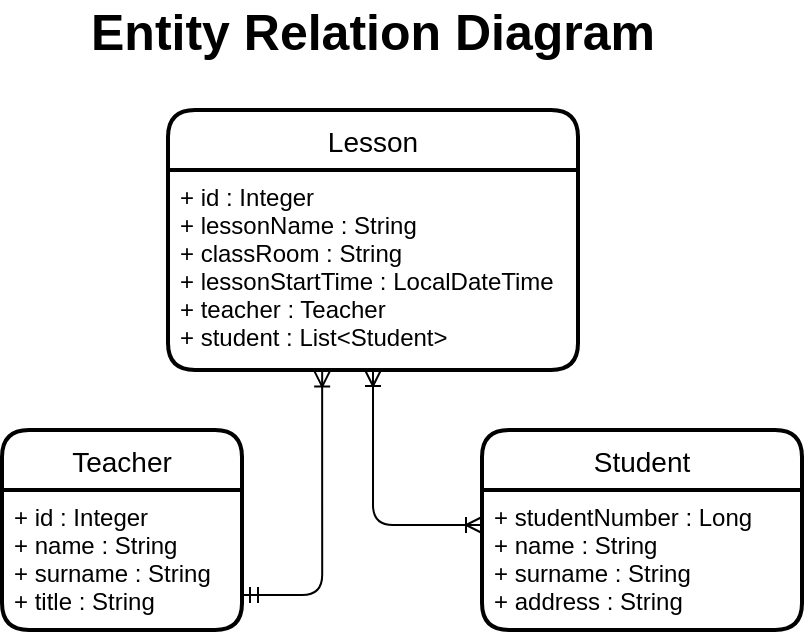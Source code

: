 <mxfile version="14.6.13" type="device"><diagram id="s0d-jZhvq6ILbMZleXcT" name="Page-1"><mxGraphModel dx="865" dy="525" grid="1" gridSize="10" guides="1" tooltips="1" connect="1" arrows="1" fold="1" page="1" pageScale="1" pageWidth="850" pageHeight="1100" math="0" shadow="0"><root><mxCell id="0"/><mxCell id="1" parent="0"/><mxCell id="u4Wj8USGoZv7VwOan1w8-32" value="Teacher" style="swimlane;childLayout=stackLayout;horizontal=1;startSize=30;horizontalStack=0;rounded=1;fontSize=14;fontStyle=0;strokeWidth=2;resizeParent=0;resizeLast=1;shadow=0;dashed=0;align=center;" parent="1" vertex="1"><mxGeometry x="240" y="220" width="120" height="100" as="geometry"/></mxCell><mxCell id="u4Wj8USGoZv7VwOan1w8-33" value="+ id : Integer&#10;+ name : String&#10;+ surname : String&#10;+ title : String" style="align=left;strokeColor=none;fillColor=none;spacingLeft=4;fontSize=12;verticalAlign=top;resizable=0;rotatable=0;part=1;" parent="u4Wj8USGoZv7VwOan1w8-32" vertex="1"><mxGeometry y="30" width="120" height="70" as="geometry"/></mxCell><mxCell id="u4Wj8USGoZv7VwOan1w8-47" value="Lesson" style="swimlane;childLayout=stackLayout;horizontal=1;startSize=30;horizontalStack=0;rounded=1;fontSize=14;fontStyle=0;strokeWidth=2;resizeParent=0;resizeLast=1;shadow=0;dashed=0;align=center;" parent="1" vertex="1"><mxGeometry x="323" y="60" width="205" height="130" as="geometry"/></mxCell><mxCell id="u4Wj8USGoZv7VwOan1w8-48" value="+ id : Integer&#10;+ lessonName : String&#10;+ classRoom : String&#10;+ lessonStartTime : LocalDateTime&#10;+ teacher : Teacher&#10;+ student : List&lt;Student&gt;" style="align=left;strokeColor=none;fillColor=none;spacingLeft=4;fontSize=12;verticalAlign=top;resizable=0;rotatable=0;part=1;" parent="u4Wj8USGoZv7VwOan1w8-47" vertex="1"><mxGeometry y="30" width="205" height="100" as="geometry"/></mxCell><mxCell id="u4Wj8USGoZv7VwOan1w8-55" value="&lt;font style=&quot;font-size: 25px&quot;&gt;&lt;b&gt;Entity Relation Diagram&lt;/b&gt;&lt;/font&gt;" style="text;html=1;align=center;verticalAlign=middle;resizable=0;points=[];autosize=1;strokeColor=none;" parent="1" vertex="1"><mxGeometry x="275" y="10" width="300" height="20" as="geometry"/></mxCell><mxCell id="lPHiG5kqIGKQSvB5MBux-1" value="Student" style="swimlane;childLayout=stackLayout;horizontal=1;startSize=30;horizontalStack=0;rounded=1;fontSize=14;fontStyle=0;strokeWidth=2;resizeParent=0;resizeLast=1;shadow=0;dashed=0;align=center;" vertex="1" parent="1"><mxGeometry x="480" y="220" width="160" height="100" as="geometry"/></mxCell><mxCell id="lPHiG5kqIGKQSvB5MBux-2" value="+ studentNumber : Long&#10;+ name : String&#10;+ surname : String&#10;+ address : String" style="align=left;strokeColor=none;fillColor=none;spacingLeft=4;fontSize=12;verticalAlign=top;resizable=0;rotatable=0;part=1;" vertex="1" parent="lPHiG5kqIGKQSvB5MBux-1"><mxGeometry y="30" width="160" height="70" as="geometry"/></mxCell><mxCell id="lPHiG5kqIGKQSvB5MBux-5" value="" style="fontSize=12;html=1;endArrow=ERoneToMany;startArrow=ERoneToMany;entryX=0.5;entryY=1;entryDx=0;entryDy=0;edgeStyle=orthogonalEdgeStyle;exitX=0;exitY=0.25;exitDx=0;exitDy=0;" edge="1" parent="1" source="lPHiG5kqIGKQSvB5MBux-2" target="u4Wj8USGoZv7VwOan1w8-48"><mxGeometry width="100" height="100" relative="1" as="geometry"><mxPoint x="410" y="260" as="sourcePoint"/><mxPoint x="440" y="150" as="targetPoint"/></mxGeometry></mxCell><mxCell id="lPHiG5kqIGKQSvB5MBux-6" value="" style="edgeStyle=orthogonalEdgeStyle;fontSize=12;html=1;endArrow=ERoneToMany;startArrow=ERmandOne;exitX=1;exitY=0.75;exitDx=0;exitDy=0;entryX=0.376;entryY=1.003;entryDx=0;entryDy=0;entryPerimeter=0;" edge="1" parent="1" source="u4Wj8USGoZv7VwOan1w8-33" target="u4Wj8USGoZv7VwOan1w8-48"><mxGeometry width="100" height="100" relative="1" as="geometry"><mxPoint x="340" y="250" as="sourcePoint"/><mxPoint x="400" y="193" as="targetPoint"/><Array as="points"><mxPoint x="400" y="302"/></Array></mxGeometry></mxCell></root></mxGraphModel></diagram></mxfile>